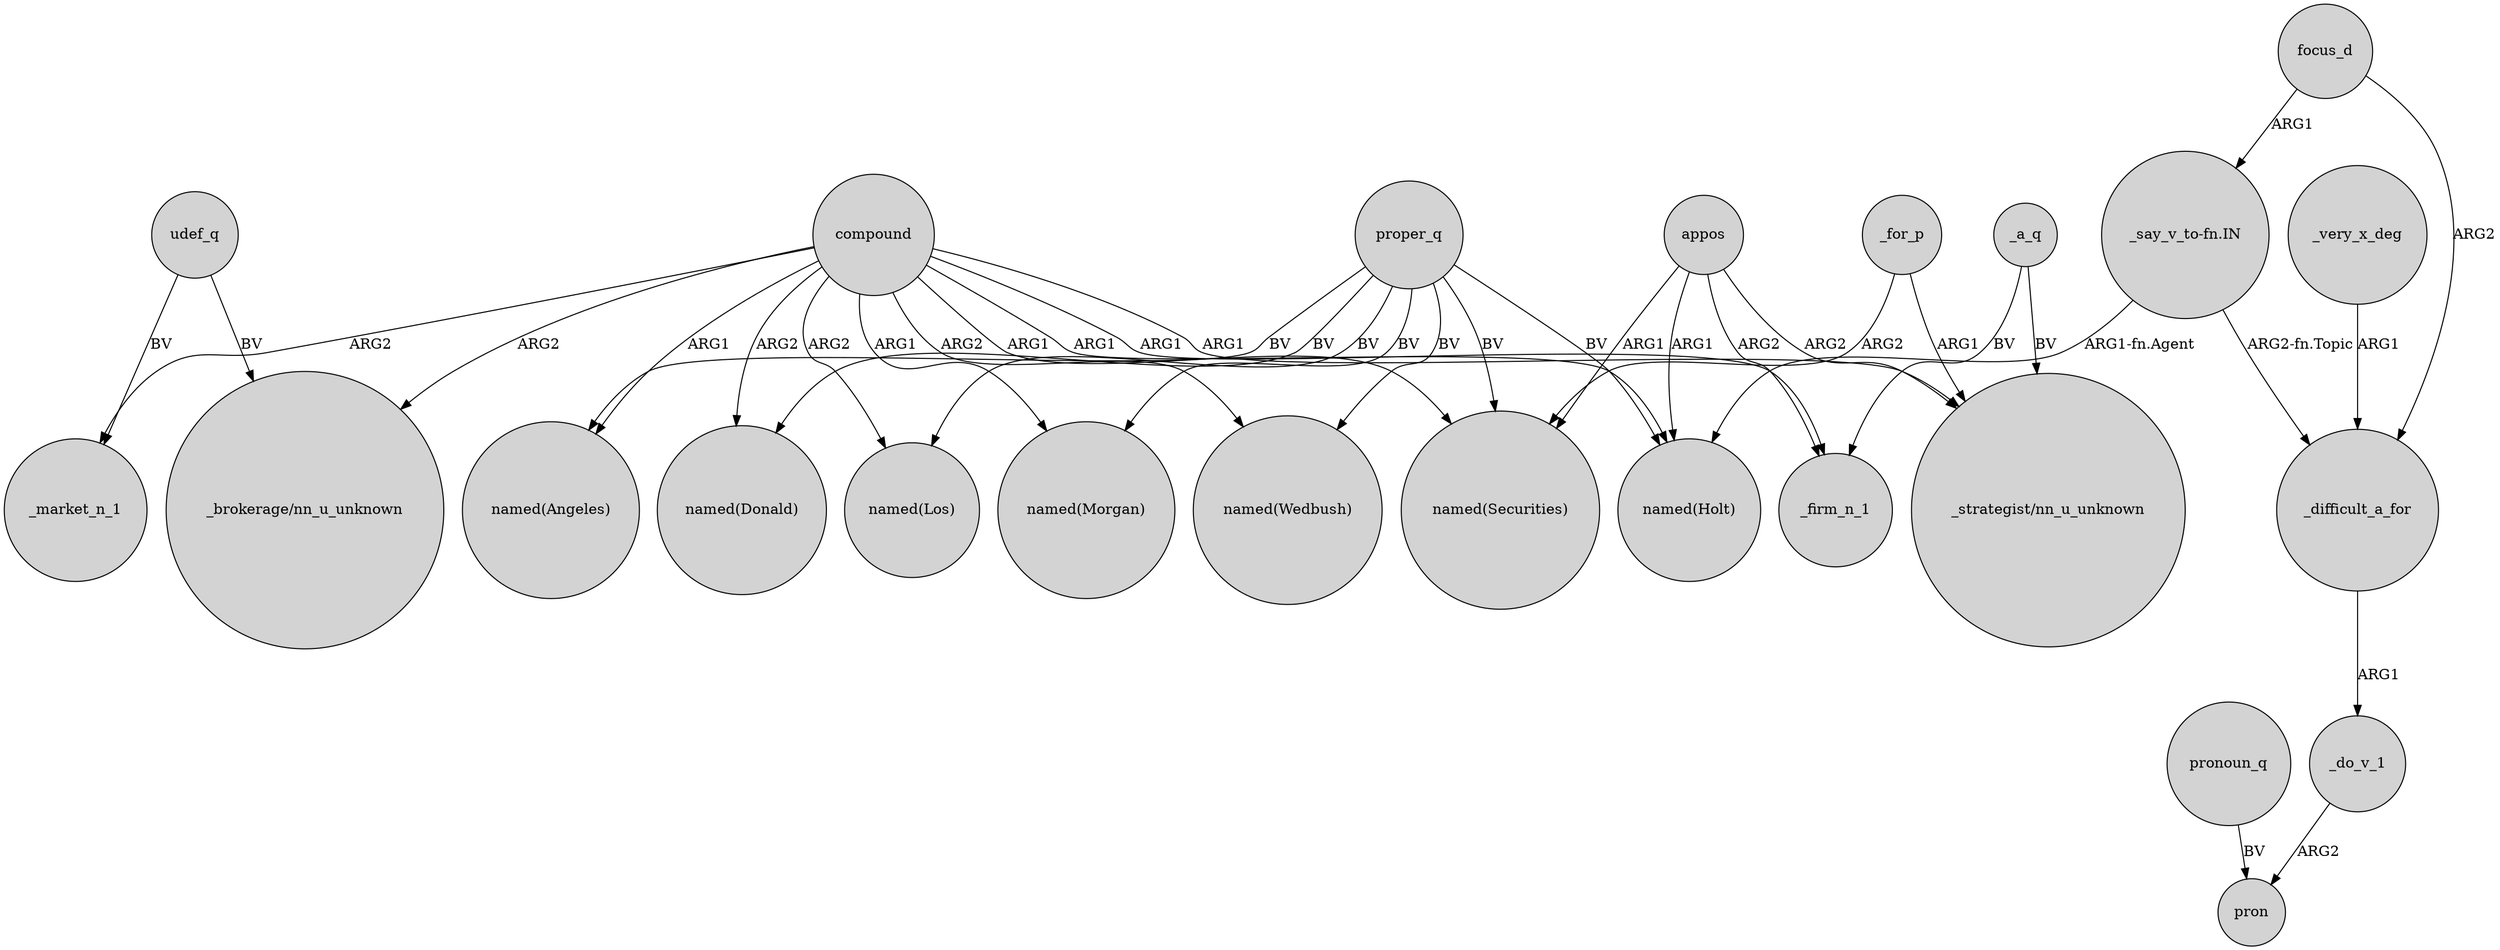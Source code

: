 digraph {
	node [shape=circle style=filled]
	compound -> _market_n_1 [label=ARG2]
	compound -> "named(Wedbush)" [label=ARG2]
	compound -> "named(Holt)" [label=ARG1]
	proper_q -> "named(Wedbush)" [label=BV]
	appos -> _firm_n_1 [label=ARG2]
	compound -> "named(Los)" [label=ARG2]
	proper_q -> "named(Los)" [label=BV]
	_difficult_a_for -> _do_v_1 [label=ARG1]
	proper_q -> "named(Morgan)" [label=BV]
	_a_q -> _firm_n_1 [label=BV]
	_for_p -> "named(Securities)" [label=ARG2]
	udef_q -> _market_n_1 [label=BV]
	compound -> "named(Donald)" [label=ARG2]
	compound -> "_brokerage/nn_u_unknown" [label=ARG2]
	_for_p -> "_strategist/nn_u_unknown" [label=ARG1]
	appos -> "named(Holt)" [label=ARG1]
	compound -> "named(Angeles)" [label=ARG1]
	_do_v_1 -> pron [label=ARG2]
	compound -> "_strategist/nn_u_unknown" [label=ARG1]
	udef_q -> "_brokerage/nn_u_unknown" [label=BV]
	pronoun_q -> pron [label=BV]
	focus_d -> _difficult_a_for [label=ARG2]
	"_say_v_to-fn.IN" -> "named(Holt)" [label="ARG1-fn.Agent"]
	proper_q -> "named(Securities)" [label=BV]
	proper_q -> "named(Holt)" [label=BV]
	compound -> _firm_n_1 [label=ARG1]
	compound -> "named(Morgan)" [label=ARG1]
	appos -> "_strategist/nn_u_unknown" [label=ARG2]
	"_say_v_to-fn.IN" -> _difficult_a_for [label="ARG2-fn.Topic"]
	_a_q -> "_strategist/nn_u_unknown" [label=BV]
	proper_q -> "named(Donald)" [label=BV]
	proper_q -> "named(Angeles)" [label=BV]
	compound -> "named(Securities)" [label=ARG1]
	_very_x_deg -> _difficult_a_for [label=ARG1]
	focus_d -> "_say_v_to-fn.IN" [label=ARG1]
	appos -> "named(Securities)" [label=ARG1]
}
